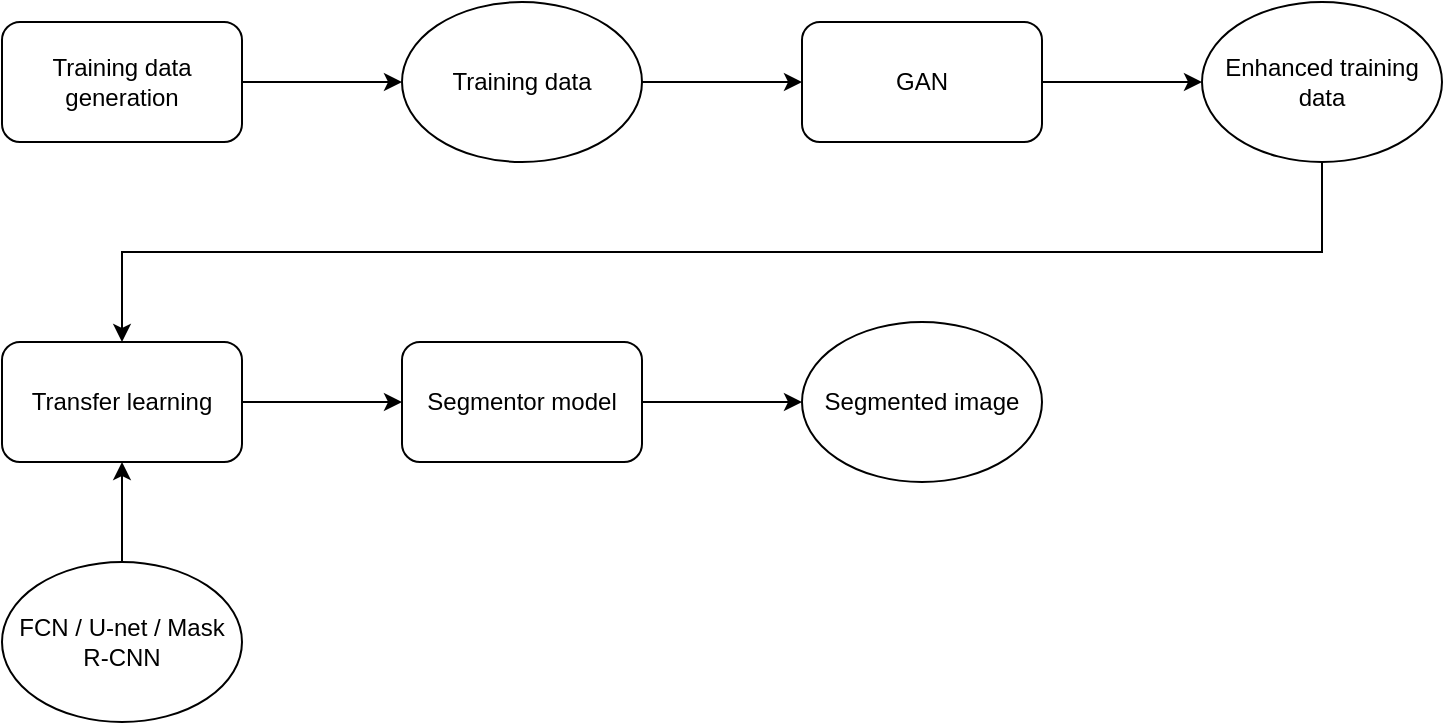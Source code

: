 <mxfile version="20.8.20" type="device"><diagram id="t3pYFUkL7nPWXu85cPEp" name="Page-1"><mxGraphModel dx="882" dy="596" grid="1" gridSize="10" guides="1" tooltips="1" connect="1" arrows="1" fold="1" page="1" pageScale="1" pageWidth="850" pageHeight="1100" math="0" shadow="0"><root><mxCell id="0"/><mxCell id="1" parent="0"/><mxCell id="AUPTG6gYR4oV3gEJlKsr-9" style="edgeStyle=orthogonalEdgeStyle;rounded=0;orthogonalLoop=1;jettySize=auto;html=1;exitX=1;exitY=0.5;exitDx=0;exitDy=0;entryX=0;entryY=0.5;entryDx=0;entryDy=0;" edge="1" parent="1" source="AUPTG6gYR4oV3gEJlKsr-1" target="AUPTG6gYR4oV3gEJlKsr-2"><mxGeometry relative="1" as="geometry"/></mxCell><mxCell id="AUPTG6gYR4oV3gEJlKsr-1" value="Training data generation" style="rounded=1;whiteSpace=wrap;html=1;" vertex="1" parent="1"><mxGeometry x="80" y="170" width="120" height="60" as="geometry"/></mxCell><mxCell id="AUPTG6gYR4oV3gEJlKsr-10" style="edgeStyle=orthogonalEdgeStyle;rounded=0;orthogonalLoop=1;jettySize=auto;html=1;exitX=1;exitY=0.5;exitDx=0;exitDy=0;entryX=0;entryY=0.5;entryDx=0;entryDy=0;" edge="1" parent="1" source="AUPTG6gYR4oV3gEJlKsr-2" target="AUPTG6gYR4oV3gEJlKsr-3"><mxGeometry relative="1" as="geometry"/></mxCell><mxCell id="AUPTG6gYR4oV3gEJlKsr-2" value="Training data" style="ellipse;whiteSpace=wrap;html=1;" vertex="1" parent="1"><mxGeometry x="280" y="160" width="120" height="80" as="geometry"/></mxCell><mxCell id="AUPTG6gYR4oV3gEJlKsr-11" style="edgeStyle=orthogonalEdgeStyle;rounded=0;orthogonalLoop=1;jettySize=auto;html=1;exitX=1;exitY=0.5;exitDx=0;exitDy=0;entryX=0;entryY=0.5;entryDx=0;entryDy=0;" edge="1" parent="1" source="AUPTG6gYR4oV3gEJlKsr-3" target="AUPTG6gYR4oV3gEJlKsr-4"><mxGeometry relative="1" as="geometry"/></mxCell><mxCell id="AUPTG6gYR4oV3gEJlKsr-3" value="GAN" style="rounded=1;whiteSpace=wrap;html=1;" vertex="1" parent="1"><mxGeometry x="480" y="170" width="120" height="60" as="geometry"/></mxCell><mxCell id="AUPTG6gYR4oV3gEJlKsr-12" style="edgeStyle=orthogonalEdgeStyle;rounded=0;orthogonalLoop=1;jettySize=auto;html=1;exitX=0.5;exitY=1;exitDx=0;exitDy=0;entryX=0.5;entryY=0;entryDx=0;entryDy=0;" edge="1" parent="1" source="AUPTG6gYR4oV3gEJlKsr-4" target="AUPTG6gYR4oV3gEJlKsr-5"><mxGeometry relative="1" as="geometry"/></mxCell><mxCell id="AUPTG6gYR4oV3gEJlKsr-4" value="Enhanced training data" style="ellipse;whiteSpace=wrap;html=1;" vertex="1" parent="1"><mxGeometry x="680" y="160" width="120" height="80" as="geometry"/></mxCell><mxCell id="AUPTG6gYR4oV3gEJlKsr-13" style="edgeStyle=orthogonalEdgeStyle;rounded=0;orthogonalLoop=1;jettySize=auto;html=1;exitX=1;exitY=0.5;exitDx=0;exitDy=0;entryX=0;entryY=0.5;entryDx=0;entryDy=0;" edge="1" parent="1" source="AUPTG6gYR4oV3gEJlKsr-5" target="AUPTG6gYR4oV3gEJlKsr-6"><mxGeometry relative="1" as="geometry"/></mxCell><mxCell id="AUPTG6gYR4oV3gEJlKsr-5" value="Transfer learning" style="rounded=1;whiteSpace=wrap;html=1;" vertex="1" parent="1"><mxGeometry x="80" y="330" width="120" height="60" as="geometry"/></mxCell><mxCell id="AUPTG6gYR4oV3gEJlKsr-14" style="edgeStyle=orthogonalEdgeStyle;rounded=0;orthogonalLoop=1;jettySize=auto;html=1;exitX=1;exitY=0.5;exitDx=0;exitDy=0;entryX=0;entryY=0.5;entryDx=0;entryDy=0;" edge="1" parent="1" source="AUPTG6gYR4oV3gEJlKsr-6" target="AUPTG6gYR4oV3gEJlKsr-7"><mxGeometry relative="1" as="geometry"/></mxCell><mxCell id="AUPTG6gYR4oV3gEJlKsr-6" value="Segmentor model" style="rounded=1;whiteSpace=wrap;html=1;" vertex="1" parent="1"><mxGeometry x="280" y="330" width="120" height="60" as="geometry"/></mxCell><mxCell id="AUPTG6gYR4oV3gEJlKsr-7" value="Segmented image" style="ellipse;whiteSpace=wrap;html=1;" vertex="1" parent="1"><mxGeometry x="480" y="320" width="120" height="80" as="geometry"/></mxCell><mxCell id="AUPTG6gYR4oV3gEJlKsr-15" style="edgeStyle=orthogonalEdgeStyle;rounded=0;orthogonalLoop=1;jettySize=auto;html=1;exitX=0.5;exitY=0;exitDx=0;exitDy=0;entryX=0.5;entryY=1;entryDx=0;entryDy=0;" edge="1" parent="1" source="AUPTG6gYR4oV3gEJlKsr-8" target="AUPTG6gYR4oV3gEJlKsr-5"><mxGeometry relative="1" as="geometry"/></mxCell><mxCell id="AUPTG6gYR4oV3gEJlKsr-8" value="FCN / U-net / Mask R-CNN" style="ellipse;whiteSpace=wrap;html=1;" vertex="1" parent="1"><mxGeometry x="80" y="440" width="120" height="80" as="geometry"/></mxCell></root></mxGraphModel></diagram></mxfile>